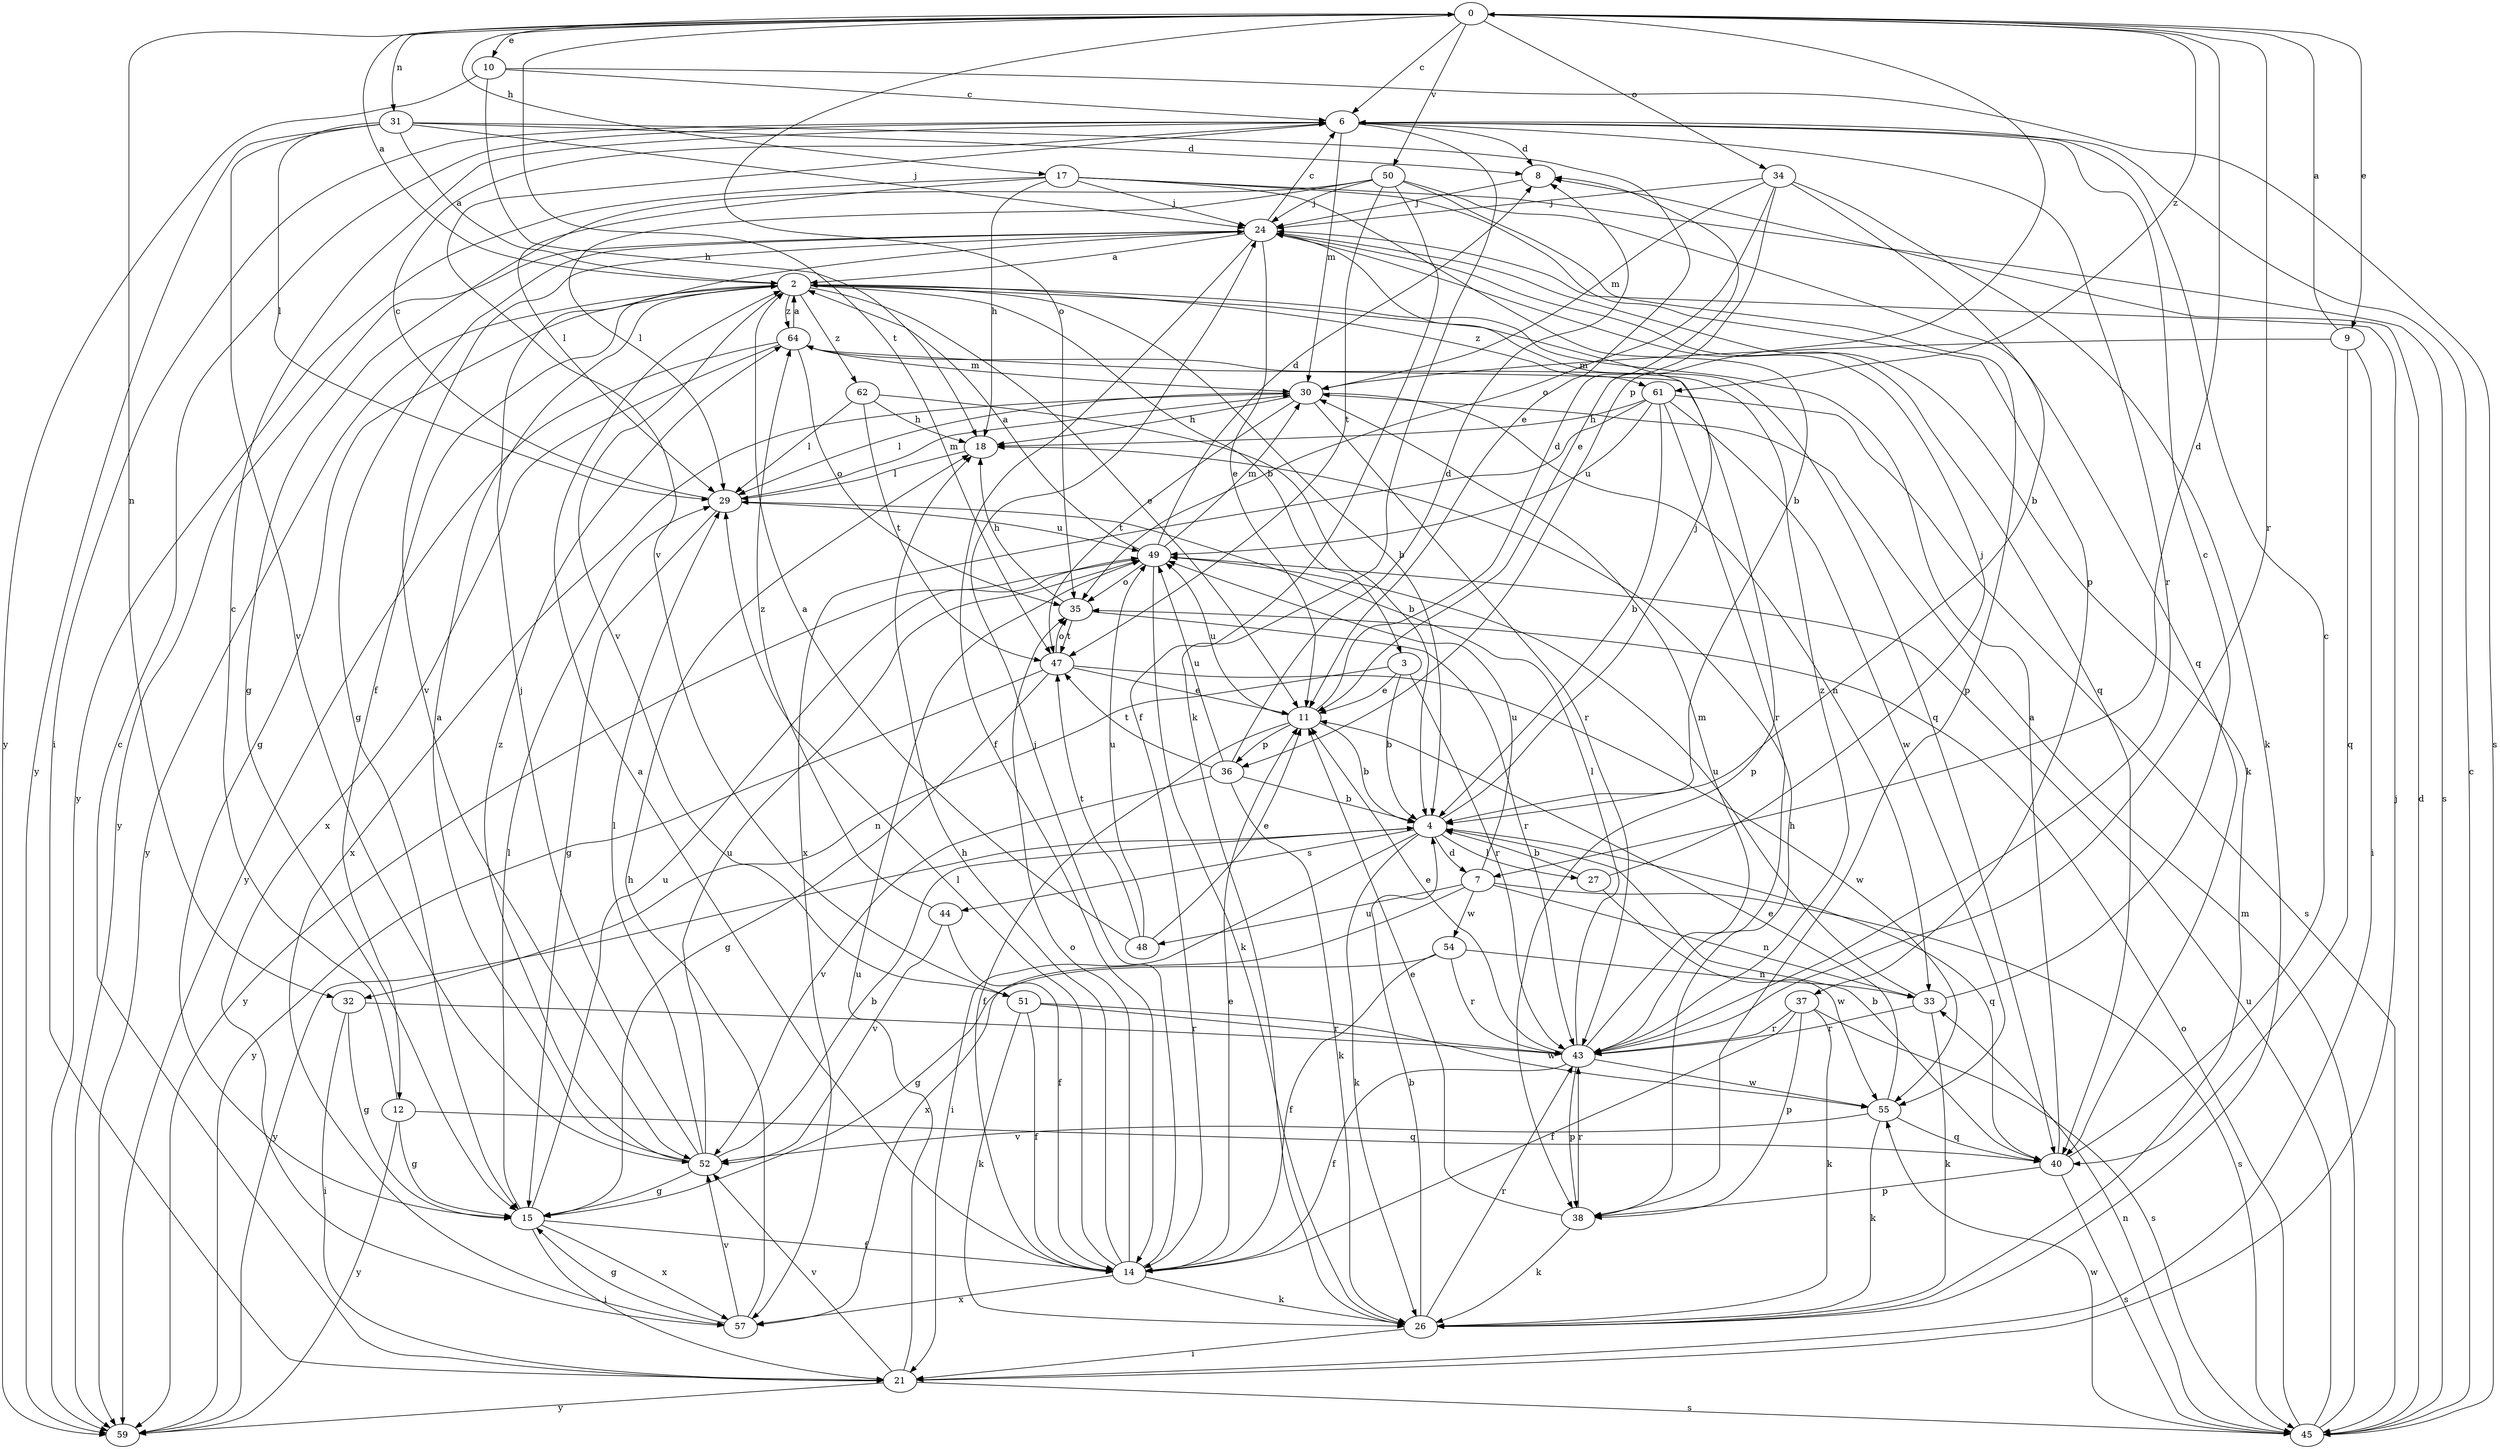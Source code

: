 strict digraph  {
0;
2;
3;
4;
6;
7;
8;
9;
10;
11;
12;
14;
15;
17;
18;
21;
24;
26;
27;
29;
30;
31;
32;
33;
34;
35;
36;
37;
38;
40;
43;
44;
45;
47;
48;
49;
50;
51;
52;
54;
55;
57;
59;
61;
62;
64;
0 -> 6  [label=c];
0 -> 7  [label=d];
0 -> 9  [label=e];
0 -> 10  [label=e];
0 -> 17  [label=h];
0 -> 31  [label=n];
0 -> 32  [label=n];
0 -> 34  [label=o];
0 -> 35  [label=o];
0 -> 36  [label=p];
0 -> 43  [label=r];
0 -> 47  [label=t];
0 -> 50  [label=v];
0 -> 61  [label=z];
2 -> 0  [label=a];
2 -> 3  [label=b];
2 -> 4  [label=b];
2 -> 11  [label=e];
2 -> 12  [label=f];
2 -> 15  [label=g];
2 -> 40  [label=q];
2 -> 51  [label=v];
2 -> 59  [label=y];
2 -> 61  [label=z];
2 -> 62  [label=z];
2 -> 64  [label=z];
3 -> 4  [label=b];
3 -> 11  [label=e];
3 -> 32  [label=n];
3 -> 43  [label=r];
4 -> 7  [label=d];
4 -> 21  [label=i];
4 -> 24  [label=j];
4 -> 26  [label=k];
4 -> 27  [label=l];
4 -> 40  [label=q];
4 -> 44  [label=s];
4 -> 59  [label=y];
6 -> 8  [label=d];
6 -> 21  [label=i];
6 -> 26  [label=k];
6 -> 30  [label=m];
6 -> 43  [label=r];
6 -> 51  [label=v];
7 -> 33  [label=n];
7 -> 45  [label=s];
7 -> 48  [label=u];
7 -> 49  [label=u];
7 -> 54  [label=w];
7 -> 57  [label=x];
8 -> 24  [label=j];
9 -> 0  [label=a];
9 -> 21  [label=i];
9 -> 30  [label=m];
9 -> 40  [label=q];
10 -> 6  [label=c];
10 -> 18  [label=h];
10 -> 45  [label=s];
10 -> 59  [label=y];
11 -> 4  [label=b];
11 -> 8  [label=d];
11 -> 14  [label=f];
11 -> 36  [label=p];
11 -> 49  [label=u];
12 -> 6  [label=c];
12 -> 15  [label=g];
12 -> 40  [label=q];
12 -> 59  [label=y];
14 -> 2  [label=a];
14 -> 11  [label=e];
14 -> 18  [label=h];
14 -> 24  [label=j];
14 -> 26  [label=k];
14 -> 29  [label=l];
14 -> 35  [label=o];
14 -> 57  [label=x];
15 -> 14  [label=f];
15 -> 21  [label=i];
15 -> 29  [label=l];
15 -> 49  [label=u];
15 -> 57  [label=x];
17 -> 4  [label=b];
17 -> 18  [label=h];
17 -> 24  [label=j];
17 -> 29  [label=l];
17 -> 37  [label=p];
17 -> 45  [label=s];
17 -> 59  [label=y];
18 -> 29  [label=l];
21 -> 6  [label=c];
21 -> 24  [label=j];
21 -> 45  [label=s];
21 -> 49  [label=u];
21 -> 52  [label=v];
21 -> 59  [label=y];
24 -> 2  [label=a];
24 -> 6  [label=c];
24 -> 11  [label=e];
24 -> 14  [label=f];
24 -> 15  [label=g];
24 -> 26  [label=k];
24 -> 40  [label=q];
24 -> 52  [label=v];
24 -> 59  [label=y];
26 -> 4  [label=b];
26 -> 21  [label=i];
26 -> 43  [label=r];
27 -> 4  [label=b];
27 -> 24  [label=j];
27 -> 55  [label=w];
29 -> 6  [label=c];
29 -> 15  [label=g];
29 -> 30  [label=m];
29 -> 49  [label=u];
30 -> 18  [label=h];
30 -> 29  [label=l];
30 -> 33  [label=n];
30 -> 43  [label=r];
30 -> 47  [label=t];
30 -> 57  [label=x];
31 -> 2  [label=a];
31 -> 8  [label=d];
31 -> 11  [label=e];
31 -> 24  [label=j];
31 -> 29  [label=l];
31 -> 52  [label=v];
31 -> 59  [label=y];
32 -> 15  [label=g];
32 -> 21  [label=i];
32 -> 43  [label=r];
33 -> 6  [label=c];
33 -> 26  [label=k];
33 -> 43  [label=r];
33 -> 49  [label=u];
34 -> 4  [label=b];
34 -> 11  [label=e];
34 -> 24  [label=j];
34 -> 26  [label=k];
34 -> 30  [label=m];
34 -> 35  [label=o];
35 -> 18  [label=h];
35 -> 43  [label=r];
35 -> 47  [label=t];
36 -> 4  [label=b];
36 -> 8  [label=d];
36 -> 26  [label=k];
36 -> 47  [label=t];
36 -> 49  [label=u];
36 -> 52  [label=v];
37 -> 14  [label=f];
37 -> 26  [label=k];
37 -> 38  [label=p];
37 -> 43  [label=r];
37 -> 45  [label=s];
38 -> 11  [label=e];
38 -> 18  [label=h];
38 -> 26  [label=k];
38 -> 43  [label=r];
40 -> 2  [label=a];
40 -> 4  [label=b];
40 -> 6  [label=c];
40 -> 38  [label=p];
40 -> 45  [label=s];
43 -> 11  [label=e];
43 -> 14  [label=f];
43 -> 29  [label=l];
43 -> 30  [label=m];
43 -> 38  [label=p];
43 -> 55  [label=w];
43 -> 64  [label=z];
44 -> 14  [label=f];
44 -> 52  [label=v];
44 -> 64  [label=z];
45 -> 6  [label=c];
45 -> 8  [label=d];
45 -> 30  [label=m];
45 -> 33  [label=n];
45 -> 35  [label=o];
45 -> 49  [label=u];
45 -> 55  [label=w];
47 -> 11  [label=e];
47 -> 15  [label=g];
47 -> 35  [label=o];
47 -> 55  [label=w];
47 -> 59  [label=y];
48 -> 2  [label=a];
48 -> 11  [label=e];
48 -> 47  [label=t];
48 -> 49  [label=u];
49 -> 2  [label=a];
49 -> 8  [label=d];
49 -> 26  [label=k];
49 -> 30  [label=m];
49 -> 35  [label=o];
49 -> 59  [label=y];
50 -> 14  [label=f];
50 -> 15  [label=g];
50 -> 24  [label=j];
50 -> 29  [label=l];
50 -> 38  [label=p];
50 -> 40  [label=q];
50 -> 47  [label=t];
51 -> 14  [label=f];
51 -> 26  [label=k];
51 -> 43  [label=r];
51 -> 55  [label=w];
52 -> 2  [label=a];
52 -> 4  [label=b];
52 -> 15  [label=g];
52 -> 24  [label=j];
52 -> 29  [label=l];
52 -> 49  [label=u];
52 -> 64  [label=z];
54 -> 14  [label=f];
54 -> 15  [label=g];
54 -> 33  [label=n];
54 -> 43  [label=r];
55 -> 11  [label=e];
55 -> 26  [label=k];
55 -> 40  [label=q];
55 -> 52  [label=v];
57 -> 15  [label=g];
57 -> 18  [label=h];
57 -> 52  [label=v];
61 -> 4  [label=b];
61 -> 18  [label=h];
61 -> 43  [label=r];
61 -> 45  [label=s];
61 -> 49  [label=u];
61 -> 55  [label=w];
61 -> 57  [label=x];
62 -> 4  [label=b];
62 -> 18  [label=h];
62 -> 29  [label=l];
62 -> 47  [label=t];
64 -> 2  [label=a];
64 -> 30  [label=m];
64 -> 35  [label=o];
64 -> 38  [label=p];
64 -> 57  [label=x];
64 -> 59  [label=y];
}
